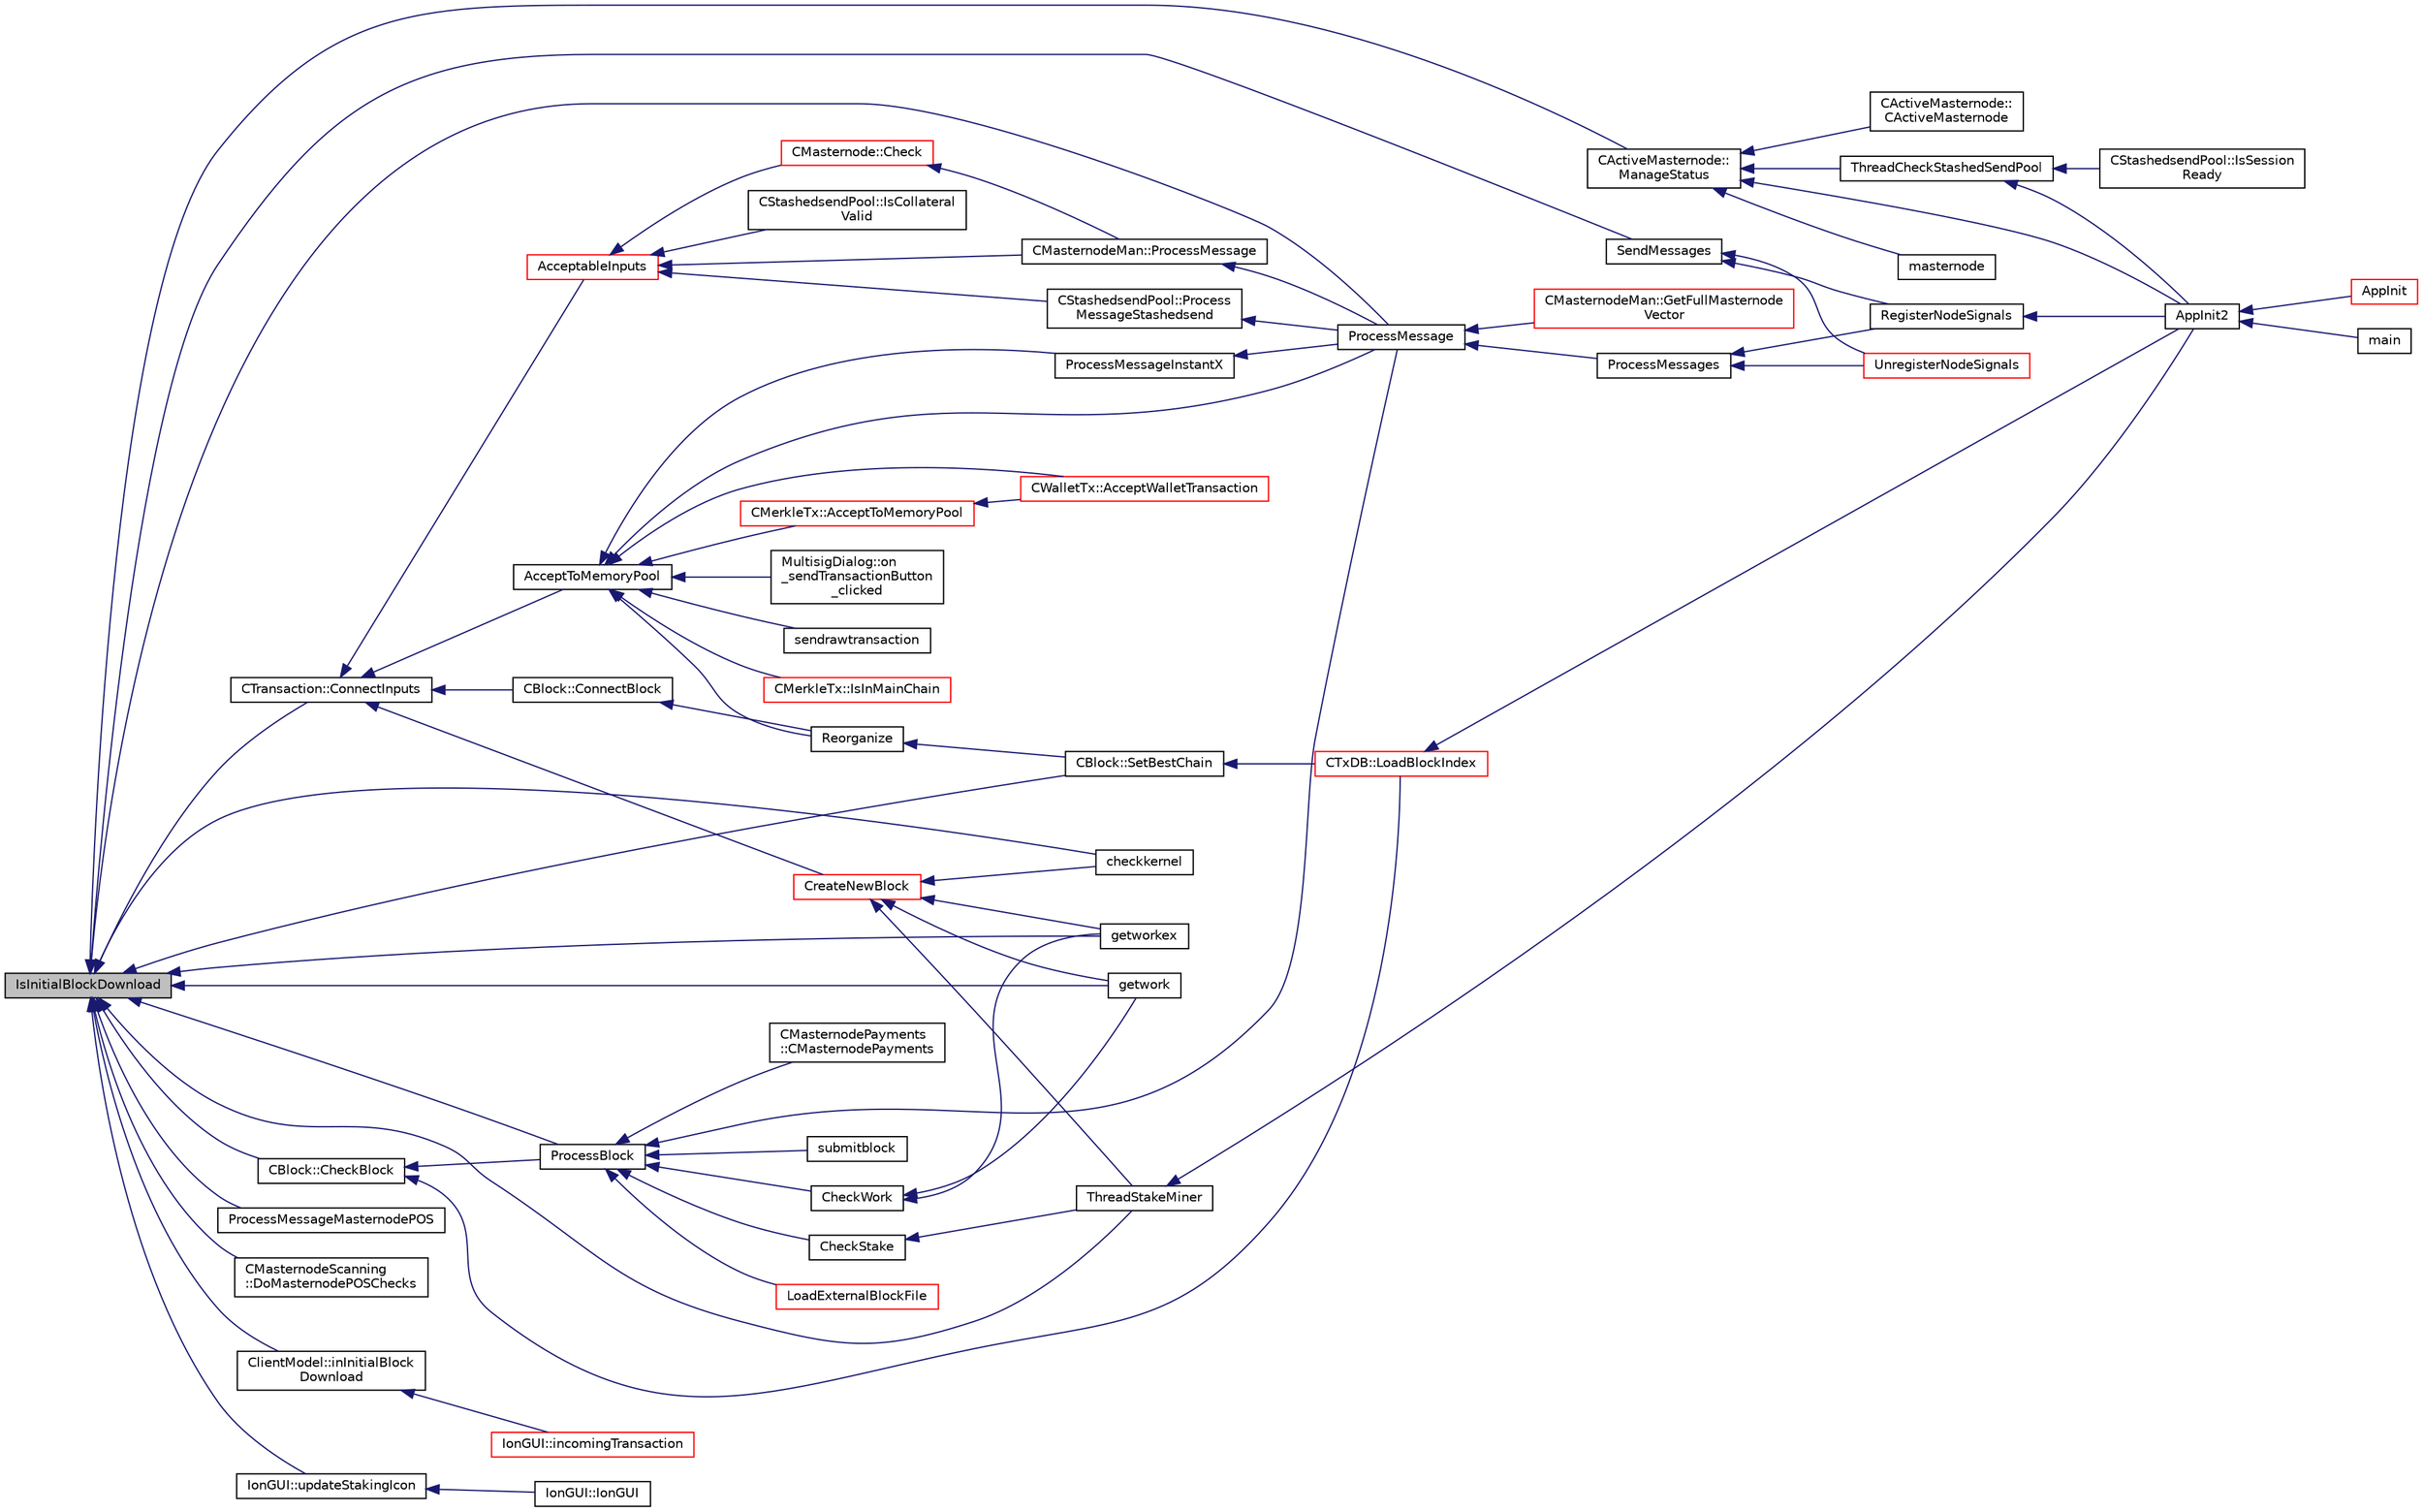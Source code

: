 digraph "IsInitialBlockDownload"
{
  edge [fontname="Helvetica",fontsize="10",labelfontname="Helvetica",labelfontsize="10"];
  node [fontname="Helvetica",fontsize="10",shape=record];
  rankdir="LR";
  Node2200 [label="IsInitialBlockDownload",height=0.2,width=0.4,color="black", fillcolor="grey75", style="filled", fontcolor="black"];
  Node2200 -> Node2201 [dir="back",color="midnightblue",fontsize="10",style="solid",fontname="Helvetica"];
  Node2201 [label="CActiveMasternode::\lManageStatus",height=0.2,width=0.4,color="black", fillcolor="white", style="filled",URL="$d9/d29/class_c_active_masternode.html#a8004b3b2100da7dcfedbd1e959633e51"];
  Node2201 -> Node2202 [dir="back",color="midnightblue",fontsize="10",style="solid",fontname="Helvetica"];
  Node2202 [label="CActiveMasternode::\lCActiveMasternode",height=0.2,width=0.4,color="black", fillcolor="white", style="filled",URL="$d9/d29/class_c_active_masternode.html#a7ffb946d1b2aad0054d3b3efce8c0543"];
  Node2201 -> Node2203 [dir="back",color="midnightblue",fontsize="10",style="solid",fontname="Helvetica"];
  Node2203 [label="AppInit2",height=0.2,width=0.4,color="black", fillcolor="white", style="filled",URL="$d8/dc0/init_8h.html#a1a4c1bfbf6ba1db77e988b89b9cadfd3",tooltip="Initialize ion. "];
  Node2203 -> Node2204 [dir="back",color="midnightblue",fontsize="10",style="solid",fontname="Helvetica"];
  Node2204 [label="AppInit",height=0.2,width=0.4,color="red", fillcolor="white", style="filled",URL="$d4/d35/iond_8cpp.html#ac59316b767e6984e1285f0531275286b"];
  Node2203 -> Node2206 [dir="back",color="midnightblue",fontsize="10",style="solid",fontname="Helvetica"];
  Node2206 [label="main",height=0.2,width=0.4,color="black", fillcolor="white", style="filled",URL="$d5/d2d/ion_8cpp.html#a0ddf1224851353fc92bfbff6f499fa97"];
  Node2201 -> Node2207 [dir="back",color="midnightblue",fontsize="10",style="solid",fontname="Helvetica"];
  Node2207 [label="masternode",height=0.2,width=0.4,color="black", fillcolor="white", style="filled",URL="$d5/d6b/rpcstashedsend_8cpp.html#a30609e443aeb47c29ed0878d16b1b5e1"];
  Node2201 -> Node2208 [dir="back",color="midnightblue",fontsize="10",style="solid",fontname="Helvetica"];
  Node2208 [label="ThreadCheckStashedSendPool",height=0.2,width=0.4,color="black", fillcolor="white", style="filled",URL="$d9/dbc/stashedsend_8h.html#ab583ddc86effded8432ea5387f77d883"];
  Node2208 -> Node2203 [dir="back",color="midnightblue",fontsize="10",style="solid",fontname="Helvetica"];
  Node2208 -> Node2209 [dir="back",color="midnightblue",fontsize="10",style="solid",fontname="Helvetica"];
  Node2209 [label="CStashedsendPool::IsSession\lReady",height=0.2,width=0.4,color="black", fillcolor="white", style="filled",URL="$dd/d8a/class_c_stashedsend_pool.html#acb903e97bacd0ecf2f1c3c0d82e6641c",tooltip="Do we have enough users to take entries? "];
  Node2200 -> Node2210 [dir="back",color="midnightblue",fontsize="10",style="solid",fontname="Helvetica"];
  Node2210 [label="CTransaction::ConnectInputs",height=0.2,width=0.4,color="black", fillcolor="white", style="filled",URL="$df/d43/class_c_transaction.html#aaab6c4ba493c918e29fd383043dcaae7",tooltip="Sanity check previous transactions, then, if all checks succeed, mark them as spent by this transacti..."];
  Node2210 -> Node2211 [dir="back",color="midnightblue",fontsize="10",style="solid",fontname="Helvetica"];
  Node2211 [label="AcceptToMemoryPool",height=0.2,width=0.4,color="black", fillcolor="white", style="filled",URL="$d4/dbf/main_8h.html#addea0e425b693b4c1be712c3ead94568",tooltip="(try to) add transaction to memory pool "];
  Node2211 -> Node2212 [dir="back",color="midnightblue",fontsize="10",style="solid",fontname="Helvetica"];
  Node2212 [label="ProcessMessageInstantX",height=0.2,width=0.4,color="black", fillcolor="white", style="filled",URL="$d6/d5f/instantx_8h.html#aa516cb499ead2691d8ab216a499db5d0"];
  Node2212 -> Node2213 [dir="back",color="midnightblue",fontsize="10",style="solid",fontname="Helvetica"];
  Node2213 [label="ProcessMessage",height=0.2,width=0.4,color="black", fillcolor="white", style="filled",URL="$df/d0a/main_8cpp.html#a8ba92b1a4bce3c835e887a9073d17d8e"];
  Node2213 -> Node2214 [dir="back",color="midnightblue",fontsize="10",style="solid",fontname="Helvetica"];
  Node2214 [label="ProcessMessages",height=0.2,width=0.4,color="black", fillcolor="white", style="filled",URL="$d4/dbf/main_8h.html#a196f9318f02448b85b28d612698934fd"];
  Node2214 -> Node2215 [dir="back",color="midnightblue",fontsize="10",style="solid",fontname="Helvetica"];
  Node2215 [label="RegisterNodeSignals",height=0.2,width=0.4,color="black", fillcolor="white", style="filled",URL="$d4/dbf/main_8h.html#ab02615ff65f91d69f8d786ec900baa8a",tooltip="Register with a network node to receive its signals. "];
  Node2215 -> Node2203 [dir="back",color="midnightblue",fontsize="10",style="solid",fontname="Helvetica"];
  Node2214 -> Node2216 [dir="back",color="midnightblue",fontsize="10",style="solid",fontname="Helvetica"];
  Node2216 [label="UnregisterNodeSignals",height=0.2,width=0.4,color="red", fillcolor="white", style="filled",URL="$d4/dbf/main_8h.html#a3ef0cc6e9d9d6435ee2a5569244d6ebd",tooltip="Unregister a network node. "];
  Node2213 -> Node2218 [dir="back",color="midnightblue",fontsize="10",style="solid",fontname="Helvetica"];
  Node2218 [label="CMasternodeMan::GetFullMasternode\lVector",height=0.2,width=0.4,color="red", fillcolor="white", style="filled",URL="$dc/d6b/class_c_masternode_man.html#ab39e213a7601e1bef2eba1d5d63206f5"];
  Node2211 -> Node2223 [dir="back",color="midnightblue",fontsize="10",style="solid",fontname="Helvetica"];
  Node2223 [label="CMerkleTx::AcceptToMemoryPool",height=0.2,width=0.4,color="red", fillcolor="white", style="filled",URL="$d1/dff/class_c_merkle_tx.html#a61126e811a53b941b3efdf5a4e83db90"];
  Node2223 -> Node2224 [dir="back",color="midnightblue",fontsize="10",style="solid",fontname="Helvetica"];
  Node2224 [label="CWalletTx::AcceptWalletTransaction",height=0.2,width=0.4,color="red", fillcolor="white", style="filled",URL="$d6/d53/class_c_wallet_tx.html#af6d1a5a731bb69e1d94de84eb6fd15a5"];
  Node2211 -> Node2224 [dir="back",color="midnightblue",fontsize="10",style="solid",fontname="Helvetica"];
  Node2211 -> Node2250 [dir="back",color="midnightblue",fontsize="10",style="solid",fontname="Helvetica"];
  Node2250 [label="Reorganize",height=0.2,width=0.4,color="black", fillcolor="white", style="filled",URL="$df/d0a/main_8cpp.html#ad8e09920f5a3ce2670c5efa26ef65227"];
  Node2250 -> Node2251 [dir="back",color="midnightblue",fontsize="10",style="solid",fontname="Helvetica"];
  Node2251 [label="CBlock::SetBestChain",height=0.2,width=0.4,color="black", fillcolor="white", style="filled",URL="$d3/d51/class_c_block.html#a6e308b2d75d1cfc4a75eda36feb60ca1"];
  Node2251 -> Node2252 [dir="back",color="midnightblue",fontsize="10",style="solid",fontname="Helvetica"];
  Node2252 [label="CTxDB::LoadBlockIndex",height=0.2,width=0.4,color="red", fillcolor="white", style="filled",URL="$d9/d8d/class_c_tx_d_b.html#abcb9df0821d996f811f6604b452a26a0"];
  Node2252 -> Node2203 [dir="back",color="midnightblue",fontsize="10",style="solid",fontname="Helvetica"];
  Node2211 -> Node2213 [dir="back",color="midnightblue",fontsize="10",style="solid",fontname="Helvetica"];
  Node2211 -> Node2255 [dir="back",color="midnightblue",fontsize="10",style="solid",fontname="Helvetica"];
  Node2255 [label="CMerkleTx::IsInMainChain",height=0.2,width=0.4,color="red", fillcolor="white", style="filled",URL="$d1/dff/class_c_merkle_tx.html#ad4b3623fabf1924dba2a7694e3418e1e"];
  Node2211 -> Node2286 [dir="back",color="midnightblue",fontsize="10",style="solid",fontname="Helvetica"];
  Node2286 [label="MultisigDialog::on\l_sendTransactionButton\l_clicked",height=0.2,width=0.4,color="black", fillcolor="white", style="filled",URL="$d4/df4/class_multisig_dialog.html#a71fcf325cb0cde9223eefc62b3b7634b"];
  Node2211 -> Node2287 [dir="back",color="midnightblue",fontsize="10",style="solid",fontname="Helvetica"];
  Node2287 [label="sendrawtransaction",height=0.2,width=0.4,color="black", fillcolor="white", style="filled",URL="$dc/da8/rpcrawtransaction_8cpp.html#ad5aad44f890060f42efb49acf349511e"];
  Node2210 -> Node2288 [dir="back",color="midnightblue",fontsize="10",style="solid",fontname="Helvetica"];
  Node2288 [label="AcceptableInputs",height=0.2,width=0.4,color="red", fillcolor="white", style="filled",URL="$d4/dbf/main_8h.html#a43f9c625cc3dfd663a76ddb4d15fce58"];
  Node2288 -> Node2289 [dir="back",color="midnightblue",fontsize="10",style="solid",fontname="Helvetica"];
  Node2289 [label="CMasternode::Check",height=0.2,width=0.4,color="red", fillcolor="white", style="filled",URL="$d6/dac/class_c_masternode.html#a6c5f883b797298678c1cf814faab09a5"];
  Node2289 -> Node2327 [dir="back",color="midnightblue",fontsize="10",style="solid",fontname="Helvetica"];
  Node2327 [label="CMasternodeMan::ProcessMessage",height=0.2,width=0.4,color="black", fillcolor="white", style="filled",URL="$dc/d6b/class_c_masternode_man.html#ae3e5d263cebdcd932eca49caeadce9aa"];
  Node2327 -> Node2213 [dir="back",color="midnightblue",fontsize="10",style="solid",fontname="Helvetica"];
  Node2288 -> Node2327 [dir="back",color="midnightblue",fontsize="10",style="solid",fontname="Helvetica"];
  Node2288 -> Node2316 [dir="back",color="midnightblue",fontsize="10",style="solid",fontname="Helvetica"];
  Node2316 [label="CStashedsendPool::Process\lMessageStashedsend",height=0.2,width=0.4,color="black", fillcolor="white", style="filled",URL="$dd/d8a/class_c_stashedsend_pool.html#a62b472a4e4b1e634bc2e8621be17888e",tooltip="Process a Stashedsend message using the Stashedsend protocol. "];
  Node2316 -> Node2213 [dir="back",color="midnightblue",fontsize="10",style="solid",fontname="Helvetica"];
  Node2288 -> Node2328 [dir="back",color="midnightblue",fontsize="10",style="solid",fontname="Helvetica"];
  Node2328 [label="CStashedsendPool::IsCollateral\lValid",height=0.2,width=0.4,color="black", fillcolor="white", style="filled",URL="$dd/d8a/class_c_stashedsend_pool.html#a953b684a05b58919c45c8c6f159b0b14",tooltip="If the collateral is valid given by a client. "];
  Node2210 -> Node2332 [dir="back",color="midnightblue",fontsize="10",style="solid",fontname="Helvetica"];
  Node2332 [label="CBlock::ConnectBlock",height=0.2,width=0.4,color="black", fillcolor="white", style="filled",URL="$d3/d51/class_c_block.html#a1ae149d97c7b7eadf48f5cea934b6217"];
  Node2332 -> Node2250 [dir="back",color="midnightblue",fontsize="10",style="solid",fontname="Helvetica"];
  Node2210 -> Node2333 [dir="back",color="midnightblue",fontsize="10",style="solid",fontname="Helvetica"];
  Node2333 [label="CreateNewBlock",height=0.2,width=0.4,color="red", fillcolor="white", style="filled",URL="$de/d13/miner_8h.html#aca0de7d757e027c2b08bd101c68c1549"];
  Node2333 -> Node2299 [dir="back",color="midnightblue",fontsize="10",style="solid",fontname="Helvetica"];
  Node2299 [label="ThreadStakeMiner",height=0.2,width=0.4,color="black", fillcolor="white", style="filled",URL="$d6/de3/miner_8cpp.html#a31faece5ef0e403969b3d3debd79b352"];
  Node2299 -> Node2203 [dir="back",color="midnightblue",fontsize="10",style="solid",fontname="Helvetica"];
  Node2333 -> Node2334 [dir="back",color="midnightblue",fontsize="10",style="solid",fontname="Helvetica"];
  Node2334 [label="checkkernel",height=0.2,width=0.4,color="black", fillcolor="white", style="filled",URL="$d4/ddd/rpcmining_8cpp.html#a36ee2284a7252841b8a62a9531b6acbc"];
  Node2333 -> Node2296 [dir="back",color="midnightblue",fontsize="10",style="solid",fontname="Helvetica"];
  Node2296 [label="getworkex",height=0.2,width=0.4,color="black", fillcolor="white", style="filled",URL="$d4/ddd/rpcmining_8cpp.html#aa40f86dc468a3f2ef4a3bba99e20a069"];
  Node2333 -> Node2297 [dir="back",color="midnightblue",fontsize="10",style="solid",fontname="Helvetica"];
  Node2297 [label="getwork",height=0.2,width=0.4,color="black", fillcolor="white", style="filled",URL="$d4/ddd/rpcmining_8cpp.html#a356be62c93d38267a7da9e1cb644d547"];
  Node2200 -> Node2251 [dir="back",color="midnightblue",fontsize="10",style="solid",fontname="Helvetica"];
  Node2200 -> Node2336 [dir="back",color="midnightblue",fontsize="10",style="solid",fontname="Helvetica"];
  Node2336 [label="CBlock::CheckBlock",height=0.2,width=0.4,color="black", fillcolor="white", style="filled",URL="$d3/d51/class_c_block.html#a423d19b5a2bf03e26cd412976df3ab20"];
  Node2336 -> Node2291 [dir="back",color="midnightblue",fontsize="10",style="solid",fontname="Helvetica"];
  Node2291 [label="ProcessBlock",height=0.2,width=0.4,color="black", fillcolor="white", style="filled",URL="$d4/dbf/main_8h.html#a7c8a7be3439bb5e1e40548a332a3cf29"];
  Node2291 -> Node2292 [dir="back",color="midnightblue",fontsize="10",style="solid",fontname="Helvetica"];
  Node2292 [label="LoadExternalBlockFile",height=0.2,width=0.4,color="red", fillcolor="white", style="filled",URL="$df/d0a/main_8cpp.html#afbdbbb5a1b376748e5460cbcf644a9af"];
  Node2291 -> Node2213 [dir="back",color="midnightblue",fontsize="10",style="solid",fontname="Helvetica"];
  Node2291 -> Node2294 [dir="back",color="midnightblue",fontsize="10",style="solid",fontname="Helvetica"];
  Node2294 [label="CMasternodePayments\l::CMasternodePayments",height=0.2,width=0.4,color="black", fillcolor="white", style="filled",URL="$dc/d9a/class_c_masternode_payments.html#a4b9454f265a927528c881716e7649973"];
  Node2291 -> Node2295 [dir="back",color="midnightblue",fontsize="10",style="solid",fontname="Helvetica"];
  Node2295 [label="CheckWork",height=0.2,width=0.4,color="black", fillcolor="white", style="filled",URL="$de/d13/miner_8h.html#aadd8a05aa6d8fae1c0f4daa5e971a12a",tooltip="Check mined proof-of-work block. "];
  Node2295 -> Node2296 [dir="back",color="midnightblue",fontsize="10",style="solid",fontname="Helvetica"];
  Node2295 -> Node2297 [dir="back",color="midnightblue",fontsize="10",style="solid",fontname="Helvetica"];
  Node2291 -> Node2298 [dir="back",color="midnightblue",fontsize="10",style="solid",fontname="Helvetica"];
  Node2298 [label="CheckStake",height=0.2,width=0.4,color="black", fillcolor="white", style="filled",URL="$de/d13/miner_8h.html#a68be4bcfa03b86095641eac5ca996fed",tooltip="Check mined proof-of-stake block. "];
  Node2298 -> Node2299 [dir="back",color="midnightblue",fontsize="10",style="solid",fontname="Helvetica"];
  Node2291 -> Node2300 [dir="back",color="midnightblue",fontsize="10",style="solid",fontname="Helvetica"];
  Node2300 [label="submitblock",height=0.2,width=0.4,color="black", fillcolor="white", style="filled",URL="$d4/ddd/rpcmining_8cpp.html#a6fc1aa077add8cb1c74207056616134d"];
  Node2336 -> Node2252 [dir="back",color="midnightblue",fontsize="10",style="solid",fontname="Helvetica"];
  Node2200 -> Node2291 [dir="back",color="midnightblue",fontsize="10",style="solid",fontname="Helvetica"];
  Node2200 -> Node2213 [dir="back",color="midnightblue",fontsize="10",style="solid",fontname="Helvetica"];
  Node2200 -> Node2337 [dir="back",color="midnightblue",fontsize="10",style="solid",fontname="Helvetica"];
  Node2337 [label="SendMessages",height=0.2,width=0.4,color="black", fillcolor="white", style="filled",URL="$d4/dbf/main_8h.html#a711a5bdb30c9c9bbdc83011b1cbbe2f3"];
  Node2337 -> Node2215 [dir="back",color="midnightblue",fontsize="10",style="solid",fontname="Helvetica"];
  Node2337 -> Node2216 [dir="back",color="midnightblue",fontsize="10",style="solid",fontname="Helvetica"];
  Node2200 -> Node2313 [dir="back",color="midnightblue",fontsize="10",style="solid",fontname="Helvetica"];
  Node2313 [label="ProcessMessageMasternodePOS",height=0.2,width=0.4,color="black", fillcolor="white", style="filled",URL="$dc/d51/masternode-pos_8h.html#a85194f5f57620d07bd87ef37bf2f6ef0"];
  Node2200 -> Node2315 [dir="back",color="midnightblue",fontsize="10",style="solid",fontname="Helvetica"];
  Node2315 [label="CMasternodeScanning\l::DoMasternodePOSChecks",height=0.2,width=0.4,color="black", fillcolor="white", style="filled",URL="$d5/d9f/class_c_masternode_scanning.html#a6bc18fb7508f702e2a2d1c3731342f8f"];
  Node2200 -> Node2299 [dir="back",color="midnightblue",fontsize="10",style="solid",fontname="Helvetica"];
  Node2200 -> Node2338 [dir="back",color="midnightblue",fontsize="10",style="solid",fontname="Helvetica"];
  Node2338 [label="ClientModel::inInitialBlock\lDownload",height=0.2,width=0.4,color="black", fillcolor="white", style="filled",URL="$df/d25/class_client_model.html#af9798c364463ada09be477b15daf0fbe",tooltip="Return true if core is doing initial block download. "];
  Node2338 -> Node2260 [dir="back",color="midnightblue",fontsize="10",style="solid",fontname="Helvetica"];
  Node2260 [label="IonGUI::incomingTransaction",height=0.2,width=0.4,color="red", fillcolor="white", style="filled",URL="$dc/d0b/class_ion_g_u_i.html#acdb78c5d98fb4528bd0e9f5b9c5ad048",tooltip="Show incoming transaction notification for new transactions. "];
  Node2200 -> Node2339 [dir="back",color="midnightblue",fontsize="10",style="solid",fontname="Helvetica"];
  Node2339 [label="IonGUI::updateStakingIcon",height=0.2,width=0.4,color="black", fillcolor="white", style="filled",URL="$dc/d0b/class_ion_g_u_i.html#a5e9ba63b943650e5dec3ab6e13e9a20b"];
  Node2339 -> Node2340 [dir="back",color="midnightblue",fontsize="10",style="solid",fontname="Helvetica"];
  Node2340 [label="IonGUI::IonGUI",height=0.2,width=0.4,color="black", fillcolor="white", style="filled",URL="$dc/d0b/class_ion_g_u_i.html#ad0e22e4901b039bcc987ef0328c8c5d4"];
  Node2200 -> Node2334 [dir="back",color="midnightblue",fontsize="10",style="solid",fontname="Helvetica"];
  Node2200 -> Node2296 [dir="back",color="midnightblue",fontsize="10",style="solid",fontname="Helvetica"];
  Node2200 -> Node2297 [dir="back",color="midnightblue",fontsize="10",style="solid",fontname="Helvetica"];
}
